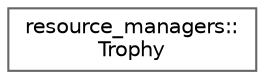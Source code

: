 digraph "Graphical Class Hierarchy"
{
 // LATEX_PDF_SIZE
  bgcolor="transparent";
  edge [fontname=Helvetica,fontsize=10,labelfontname=Helvetica,labelfontsize=10];
  node [fontname=Helvetica,fontsize=10,shape=box,height=0.2,width=0.4];
  rankdir="LR";
  Node0 [id="Node000000",label="resource_managers::\lTrophy",height=0.2,width=0.4,color="grey40", fillcolor="white", style="filled",URL="$structresource__managers_1_1Trophy.html",tooltip=" "];
}
